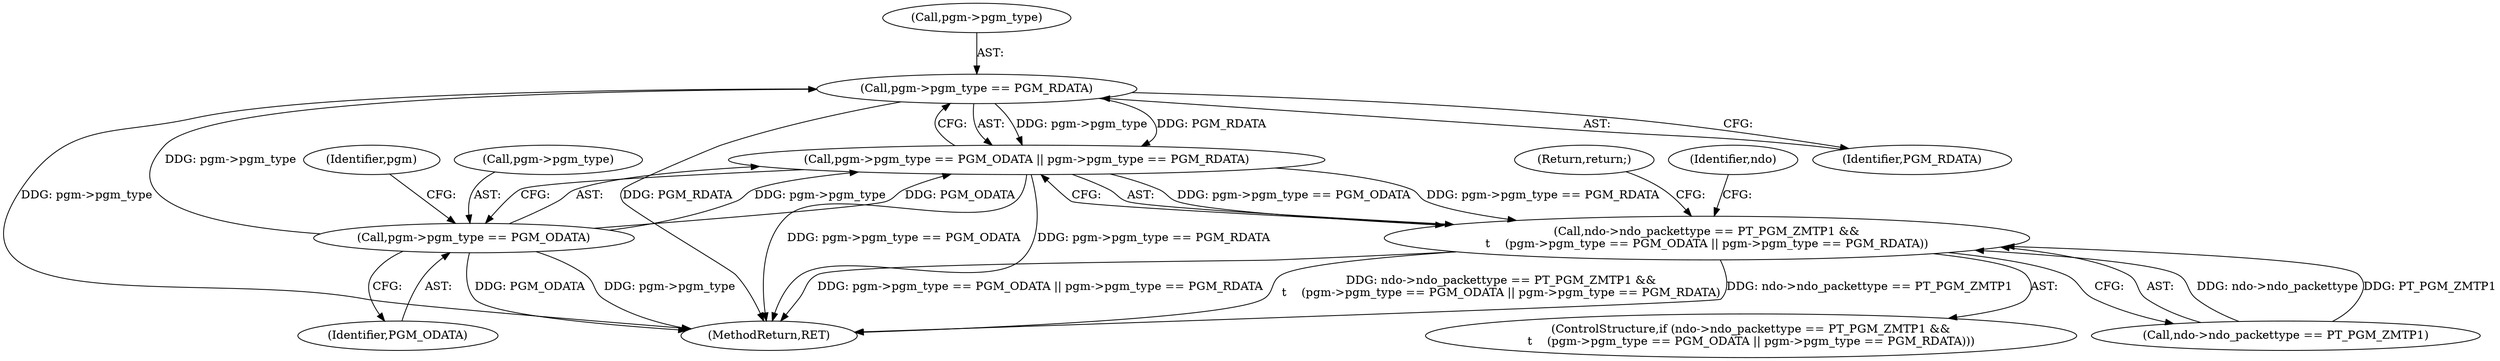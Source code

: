digraph "0_tcpdump_26a6799b9ca80508c05cac7a9a3bef922991520b@pointer" {
"1001935" [label="(Call,pgm->pgm_type == PGM_RDATA)"];
"1001930" [label="(Call,pgm->pgm_type == PGM_ODATA)"];
"1001929" [label="(Call,pgm->pgm_type == PGM_ODATA || pgm->pgm_type == PGM_RDATA)"];
"1001923" [label="(Call,ndo->ndo_packettype == PT_PGM_ZMTP1 &&\n\t    (pgm->pgm_type == PGM_ODATA || pgm->pgm_type == PGM_RDATA))"];
"1001962" [label="(MethodReturn,RET)"];
"1001937" [label="(Identifier,pgm)"];
"1001934" [label="(Identifier,PGM_ODATA)"];
"1001931" [label="(Call,pgm->pgm_type)"];
"1001923" [label="(Call,ndo->ndo_packettype == PT_PGM_ZMTP1 &&\n\t    (pgm->pgm_type == PGM_ODATA || pgm->pgm_type == PGM_RDATA))"];
"1001924" [label="(Call,ndo->ndo_packettype == PT_PGM_ZMTP1)"];
"1001941" [label="(Identifier,ndo)"];
"1001936" [label="(Call,pgm->pgm_type)"];
"1001930" [label="(Call,pgm->pgm_type == PGM_ODATA)"];
"1001939" [label="(Identifier,PGM_RDATA)"];
"1001948" [label="(Return,return;)"];
"1001922" [label="(ControlStructure,if (ndo->ndo_packettype == PT_PGM_ZMTP1 &&\n\t    (pgm->pgm_type == PGM_ODATA || pgm->pgm_type == PGM_RDATA)))"];
"1001929" [label="(Call,pgm->pgm_type == PGM_ODATA || pgm->pgm_type == PGM_RDATA)"];
"1001935" [label="(Call,pgm->pgm_type == PGM_RDATA)"];
"1001935" -> "1001929"  [label="AST: "];
"1001935" -> "1001939"  [label="CFG: "];
"1001936" -> "1001935"  [label="AST: "];
"1001939" -> "1001935"  [label="AST: "];
"1001929" -> "1001935"  [label="CFG: "];
"1001935" -> "1001962"  [label="DDG: pgm->pgm_type"];
"1001935" -> "1001962"  [label="DDG: PGM_RDATA"];
"1001935" -> "1001929"  [label="DDG: pgm->pgm_type"];
"1001935" -> "1001929"  [label="DDG: PGM_RDATA"];
"1001930" -> "1001935"  [label="DDG: pgm->pgm_type"];
"1001930" -> "1001929"  [label="AST: "];
"1001930" -> "1001934"  [label="CFG: "];
"1001931" -> "1001930"  [label="AST: "];
"1001934" -> "1001930"  [label="AST: "];
"1001937" -> "1001930"  [label="CFG: "];
"1001929" -> "1001930"  [label="CFG: "];
"1001930" -> "1001962"  [label="DDG: PGM_ODATA"];
"1001930" -> "1001962"  [label="DDG: pgm->pgm_type"];
"1001930" -> "1001929"  [label="DDG: pgm->pgm_type"];
"1001930" -> "1001929"  [label="DDG: PGM_ODATA"];
"1001929" -> "1001923"  [label="AST: "];
"1001923" -> "1001929"  [label="CFG: "];
"1001929" -> "1001962"  [label="DDG: pgm->pgm_type == PGM_ODATA"];
"1001929" -> "1001962"  [label="DDG: pgm->pgm_type == PGM_RDATA"];
"1001929" -> "1001923"  [label="DDG: pgm->pgm_type == PGM_ODATA"];
"1001929" -> "1001923"  [label="DDG: pgm->pgm_type == PGM_RDATA"];
"1001923" -> "1001922"  [label="AST: "];
"1001923" -> "1001924"  [label="CFG: "];
"1001924" -> "1001923"  [label="AST: "];
"1001941" -> "1001923"  [label="CFG: "];
"1001948" -> "1001923"  [label="CFG: "];
"1001923" -> "1001962"  [label="DDG: pgm->pgm_type == PGM_ODATA || pgm->pgm_type == PGM_RDATA"];
"1001923" -> "1001962"  [label="DDG: ndo->ndo_packettype == PT_PGM_ZMTP1 &&\n\t    (pgm->pgm_type == PGM_ODATA || pgm->pgm_type == PGM_RDATA)"];
"1001923" -> "1001962"  [label="DDG: ndo->ndo_packettype == PT_PGM_ZMTP1"];
"1001924" -> "1001923"  [label="DDG: ndo->ndo_packettype"];
"1001924" -> "1001923"  [label="DDG: PT_PGM_ZMTP1"];
}
